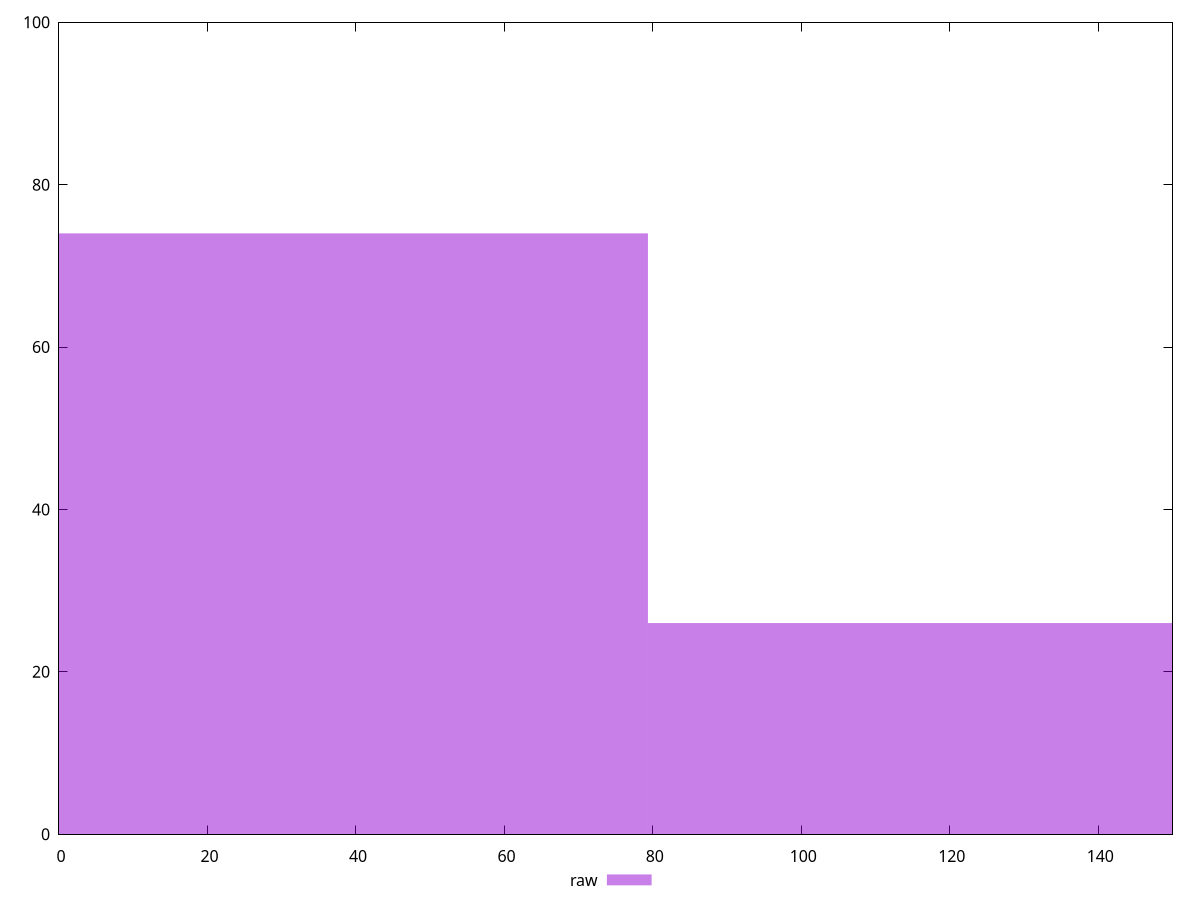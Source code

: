 reset

$raw <<EOF
0 74
158.67293649463133 26
EOF

set key outside below
set boxwidth 158.67293649463133
set xrange [0:150]
set yrange [0:100]
set trange [0:100]
set style fill transparent solid 0.5 noborder
set terminal svg size 640, 490 enhanced background rgb 'white'
set output "report_00017_2021-02-10T15-08-03.406Z/unminified-javascript/samples/pages+cached+noadtech+nomedia+nocss/raw/histogram.svg"

plot $raw title "raw" with boxes

reset
